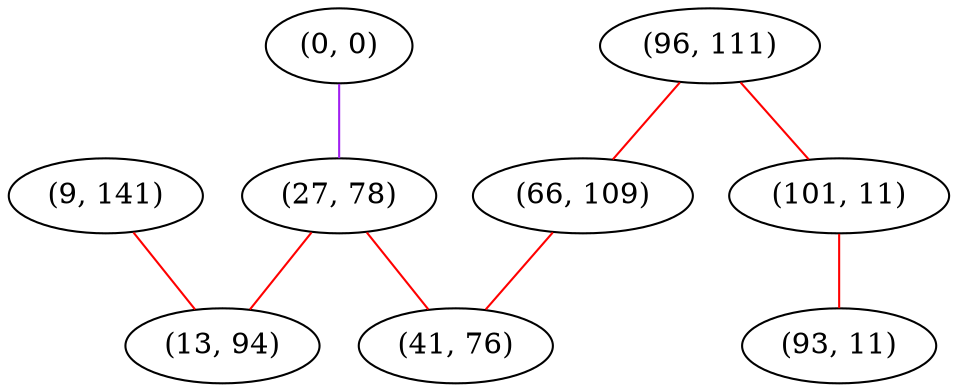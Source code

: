 graph "" {
"(9, 141)";
"(0, 0)";
"(27, 78)";
"(96, 111)";
"(101, 11)";
"(93, 11)";
"(66, 109)";
"(13, 94)";
"(41, 76)";
"(9, 141)" -- "(13, 94)"  [color=red, key=0, weight=1];
"(0, 0)" -- "(27, 78)"  [color=purple, key=0, weight=4];
"(27, 78)" -- "(13, 94)"  [color=red, key=0, weight=1];
"(27, 78)" -- "(41, 76)"  [color=red, key=0, weight=1];
"(96, 111)" -- "(66, 109)"  [color=red, key=0, weight=1];
"(96, 111)" -- "(101, 11)"  [color=red, key=0, weight=1];
"(101, 11)" -- "(93, 11)"  [color=red, key=0, weight=1];
"(66, 109)" -- "(41, 76)"  [color=red, key=0, weight=1];
}
